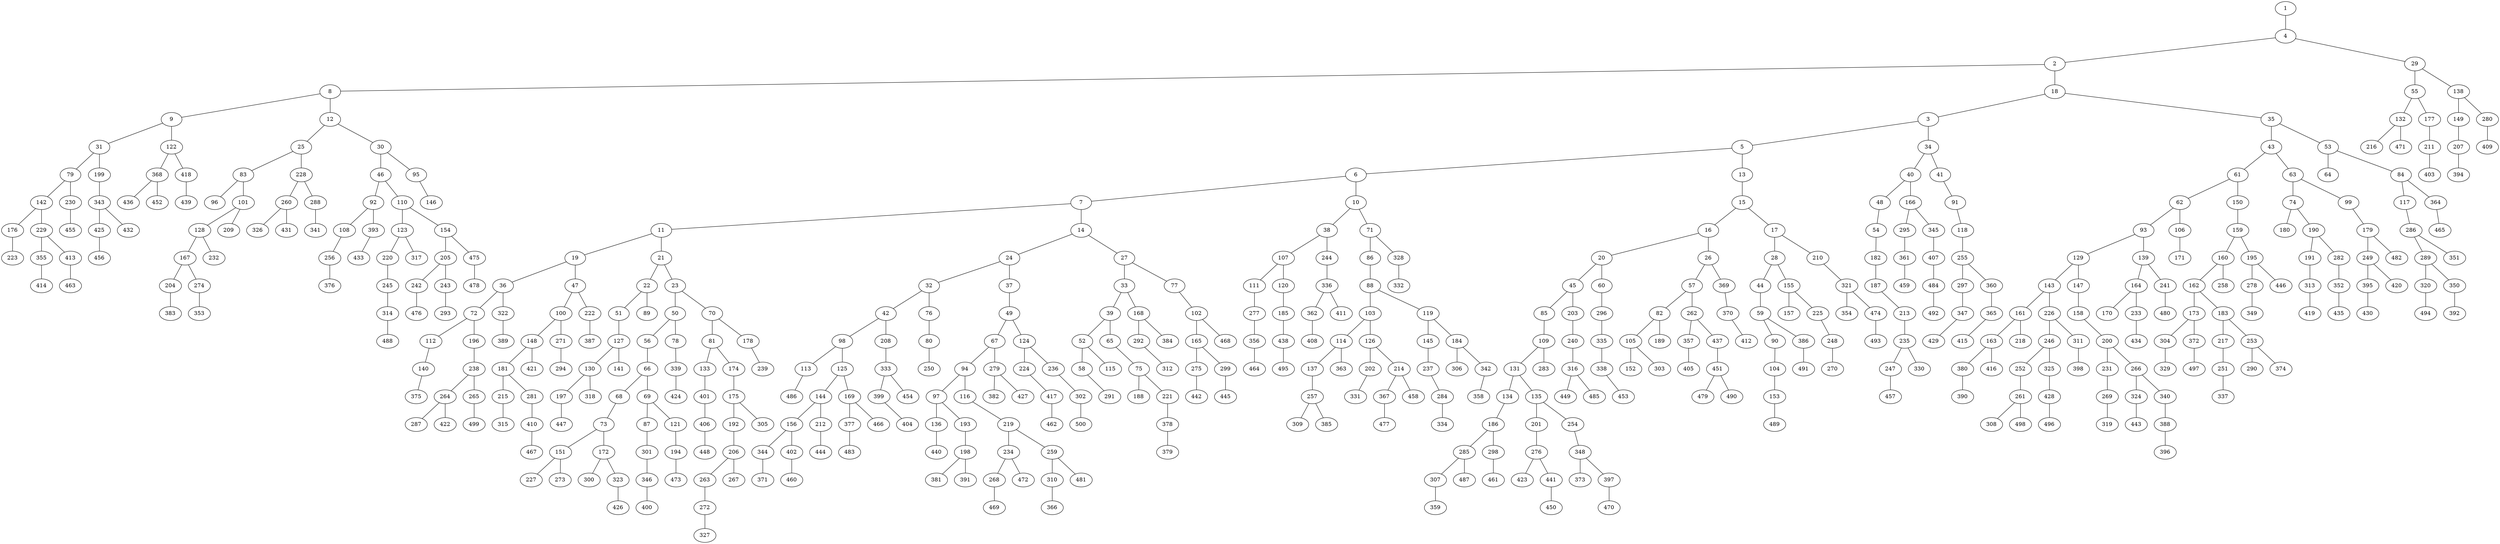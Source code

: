 graph g_m_499{
1--4
4--2
2--8
8--9
9--31
31--79
79--142
142--176
176--223
142--229
229--355
355--414
229--413
413--463
79--230
230--455
31--199
199--343
343--425
425--456
343--432
9--122
122--368
368--436
368--452
122--418
418--439
8--12
12--25
25--83
83--96
83--101
101--128
128--167
167--204
204--383
167--274
274--353
128--232
101--209
25--228
228--260
260--326
260--431
228--288
288--341
12--30
30--46
46--92
92--108
108--256
256--376
92--393
393--433
46--110
110--123
123--220
220--245
245--314
314--488
123--317
110--154
154--205
205--242
242--476
205--243
243--293
154--475
475--478
30--95
95--146
2--18
18--3
3--5
5--6
6--7
7--11
11--19
19--36
36--72
72--112
112--140
140--375
72--196
196--238
238--264
264--287
264--422
238--265
265--499
36--322
322--389
19--47
47--100
100--148
148--181
181--215
215--315
181--281
281--410
410--467
148--421
100--271
271--294
47--222
222--387
11--21
21--22
22--51
51--127
127--130
130--197
197--447
130--318
127--141
22--89
21--23
23--50
50--56
56--66
66--68
68--73
73--151
151--227
151--273
73--172
172--300
172--323
323--426
66--69
69--87
87--301
301--346
346--400
69--121
121--194
194--473
50--78
78--339
339--424
23--70
70--81
81--133
133--401
401--406
406--448
81--174
174--175
175--192
192--206
206--263
263--272
272--327
206--267
175--305
70--178
178--239
7--14
14--24
24--32
32--42
42--98
98--113
113--486
98--125
125--144
144--156
156--344
344--371
156--402
402--460
144--212
212--444
125--169
169--377
377--483
169--466
42--208
208--333
333--399
399--404
333--454
32--76
76--80
80--250
24--37
37--49
49--67
67--94
94--97
97--136
136--440
97--193
193--198
198--381
198--391
94--116
116--219
219--234
234--268
268--469
234--472
219--259
259--310
310--366
259--481
67--279
279--382
279--427
49--124
124--224
224--417
417--462
124--236
236--302
302--500
14--27
27--33
33--39
39--52
52--58
58--291
52--115
39--65
65--75
75--188
75--221
221--378
378--379
33--168
168--292
292--312
168--384
27--77
77--102
102--165
165--275
275--442
165--299
299--445
102--468
6--10
10--38
38--107
107--111
111--277
277--356
356--464
107--120
120--185
185--438
438--495
38--244
244--336
336--362
362--408
336--411
10--71
71--86
86--88
88--103
103--114
114--137
137--257
257--309
257--385
114--363
103--126
126--202
202--331
126--214
214--367
367--477
214--458
88--119
119--145
145--237
237--284
284--334
119--184
184--306
184--342
342--358
71--328
328--332
5--13
13--15
15--16
16--20
20--45
45--85
85--109
109--131
131--134
134--186
186--285
285--307
307--359
285--487
186--298
298--461
131--135
135--201
201--276
276--423
276--441
441--450
135--254
254--348
348--373
348--397
397--470
109--283
45--203
203--240
240--316
316--449
316--485
20--60
60--296
296--335
335--338
338--453
16--26
26--57
57--82
82--105
105--152
105--303
82--189
57--262
262--357
357--405
262--437
437--451
451--479
451--490
26--369
369--370
370--412
15--17
17--28
28--44
44--59
59--90
90--104
104--153
153--489
59--386
386--491
28--155
155--157
155--225
225--248
248--270
17--210
210--321
321--354
321--474
474--493
3--34
34--40
40--48
48--54
54--182
182--187
187--213
213--235
235--247
247--457
235--330
40--166
166--295
295--361
361--459
166--345
345--407
407--484
484--492
34--41
41--91
91--118
118--255
255--297
297--347
347--429
255--360
360--365
365--415
18--35
35--43
43--61
61--62
62--93
93--129
129--143
143--161
161--163
163--380
380--390
163--416
161--218
143--226
226--246
246--252
252--261
261--308
261--498
246--325
325--428
428--496
226--311
311--398
129--147
147--158
158--200
200--231
231--269
269--319
200--266
266--324
324--443
266--340
340--388
388--396
93--139
139--164
164--170
164--233
233--434
139--241
241--480
62--106
106--171
61--150
150--159
159--160
160--162
162--173
173--304
304--329
173--372
372--497
162--183
183--217
217--251
251--337
183--253
253--290
253--374
160--258
159--195
195--278
278--349
195--446
43--63
63--74
74--180
74--190
190--191
191--313
313--419
190--282
282--352
352--435
63--99
99--179
179--249
249--395
395--430
249--420
179--482
35--53
53--64
53--84
84--117
117--286
286--289
289--320
320--494
289--350
350--392
286--351
84--364
364--465
4--29
29--55
55--132
132--216
132--471
55--177
177--211
211--403
29--138
138--149
149--207
207--394
138--280
280--409
}
